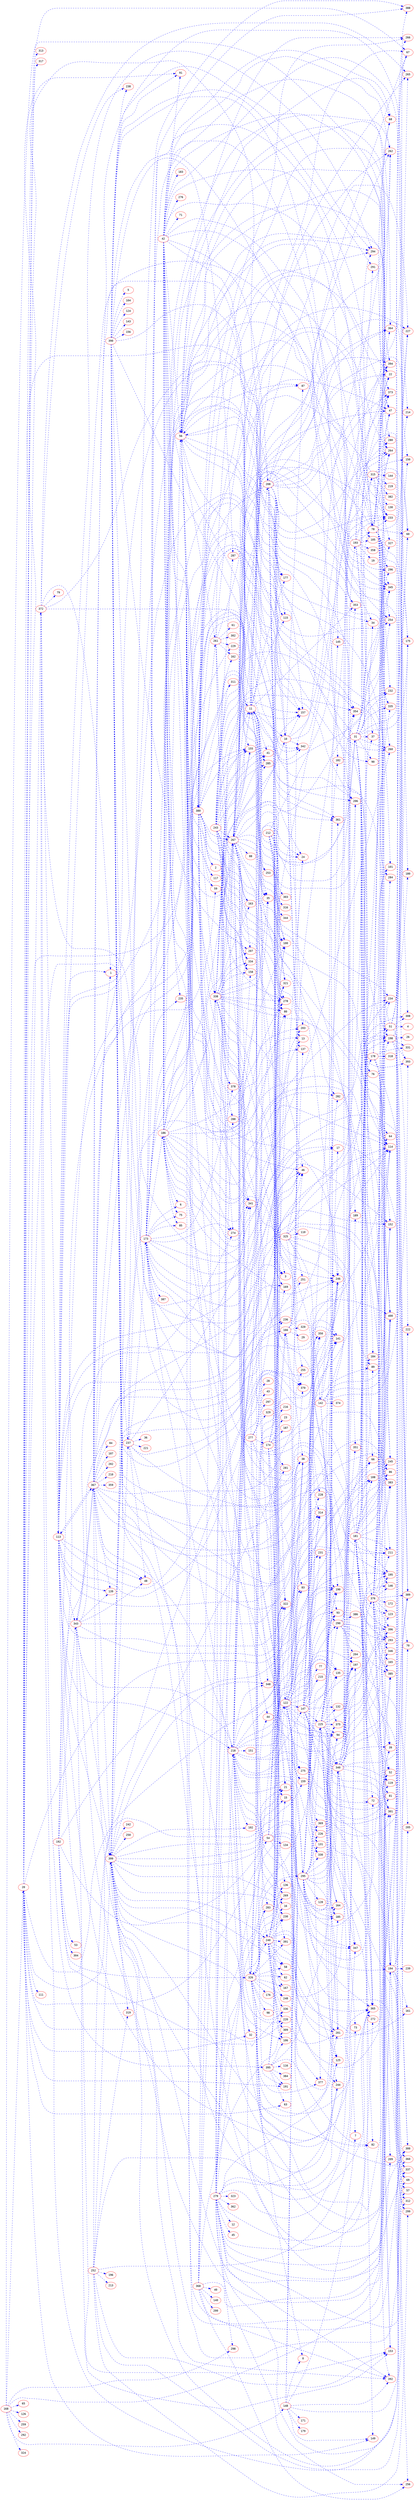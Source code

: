 digraph dumpedGraph {
		node[color=Red,fontname=Courier]
		edge[color=Blue,style=dashed]
		rankdir=LR; //Rank Direction Left to Right
		/*Total Nodes : 53 */
"10"->{"13" "68" "87" "137" "157" "203" "280" "342"}
"11"->{"10" "21" "35" "41" "56" "115" "157" "177" "189" "191" "208" "227" "233" "234" "253" "262" "285" "321" "353" "364" "380" "394" "400"}
"20"->{"21" "32" "54" "63" "67" "91" "111" "149" "157" "177" "191" "211" "220" "229" "260" "313" "317" "322" "372"}
"31"->{"37" "47" "56" "60" "66" "76" "78" "90" "114" "146" "149" "175" "211" "232" "254" "260" "264" "272" "296" "335" "345" "373" "393" "394" "400"}
"42"->{"44" "47" "56" "68" "71" "78" "91" "100" "114" "175" "183" "194" "208" "235" "245" "254" "260" "262" "267" "269" "276" "296" "300" "345" "394"}
"51"->{"4" "11" "60" "67" "69" "180" "222" "266" "308" "389"}
"54"->{"80" "122" "134" "190" "204" "222" "236" "244" "301" "400"}
"56"->{"2" "10" "13" "59" "68" "87" "90" "100" "105" "117" "137" "157" "203" "233" "261" "264" "266" "280" "294" "338" "342" "345" "364" "373" "380"}
"78"->{"22" "47" "56" "60" "68" "114" "175" "194" "209" "227" "232" "233" "254" "260" "262" "264" "267" "296" "335" "345" "364" "373" "393" "394" "400"}
"113"->{"1" "34" "46" "48" "139" "141" "152" "153" "206" "218" "244" "294" "322" "342" "343" "350" "367" "383" "389" "399"}
"122"->{"31" "66" "83" "93" "108" "131" "135" "147" "159" "185" "190" "197" "201" "226" "246" "275" "295" "314" "330" "340" "347" "365" "370" "375" "396"}
"142"->{"64" "244" "246" "282" "299" "308" "337" "374" "393" "400"}
"147"->{"52" "77" "93" "132" "135" "141" "164" "185" "190" "194" "197" "215" "225" "231" "233" "246" "290" "301" "337" "350" "365" "369" "377" "389"}
"148"->{"0" "7" "38" "46" "89" "149" "171" "179" "360" "392"}
"166"->{"22" "24" "29" "38" "67" "69" "137" "142" "320" "335"}
"168"->{"20" "65" "126" "148" "209" "259" "292" "298" "324" "373"}
"173"->{"3" "6" "17" "46" "75" "78" "85" "125" "169" "186" "197" "206" "234" "246" "267" "274" "284" "314" "338" "341" "345" "361" "378" "387" "388"}
"174"->{"15" "23" "161" "187" "216" "278" "281" "322" "350" "373"}
"178"->{"52" "64" "70" "101" "245" "264" "280" "318" "327" "331"}
"181"->{"11" "34" "39" "51" "72" "82" "89" "101" "108" "123" "152" "153" "178" "184" "195" "198" "211" "245" "293" "301" "376" "383" "385" "396" "400"}
"186"->{"3" "6" "11" "47" "56" "75" "78" "80" "85" "114" "155" "158" "211" "232" "233" "234" "246" "262" "267" "278" "282" "314" "334" "354" "394"}
"192"->{"53" "59" "94" "274" "304" "311" "314" "326" "336" "343"}
"193"->{"19" "37" "78" "105" "267" "291" "294" "315" "358" "365"}
"194"->{"57" "70" "150" "161" "205" "214" "239" "256" "299" "337"}
"198"->{"26" "175" "227" "265" "300" "312" "331" "360" "388" "393"}
"208"->{"10" "21" "22" "56" "67" "100" "115" "122" "150" "177" "197" "198" "227" "233" "262" "264" "321" "322" "335" "353" "364" "373" "380" "394" "400"}
"212"->{"3" "100" "136" "180" "206" "228" "303" "315" "316" "344"}
"218"->{"31" "32" "66" "83" "102" "108" "114" "122" "147" "151" "159" "230" "231" "240" "275" "283" "295" "321" "322" "326" "330" "341" "348" "365" "370"}
"225"->{"17" "52" "72" "93" "94" "125" "132" "135" "141" "145" "164" "182" "185" "190" "194" "197" "201" "233" "246" "290" "340" "347" "361" "365" "375"}
"237"->{"36" "39" "48" "173" "190" "203" "221" "235" "251" "388"}
"240"->{"15" "38" "58" "62" "82" "100" "106" "114" "136" "166" "167" "169" "201" "220" "230" "248" "269" "300" "309" "321" "322" "326" "336" "377" "391"}
"243"->{"11" "16" "24" "38" "41" "67" "80" "94" "114" "155" "158" "163" "233" "246" "262" "267" "278" "282" "285" "287" "311" "334" "337" "353" "354"}
"252"->{"73" "114" "153" "196" "197" "213" "299" "312" "319" "399"}
"261"->{"22" "38" "60" "61" "86" "162" "229" "288" "302" "308"}
"267"->{"11" "24" "35" "38" "41" "47" "80" "88" "94" "114" "155" "157" "158" "163" "207" "246" "253" "265" "278" "285" "334" "340" "353" "354" "370"}
"277"->{"28" "43" "83" "93" "174" "201" "297" "329" "345" "348"}
"279"->{"10" "12" "13" "21" "45" "57" "69" "119" "125" "185" "194" "197" "218" "225" "256" "267" "272" "283" "295" "298" "323" "347" "362" "365" "392"}
"290"->{"52" "114" "204" "205" "206" "293" "300" "353" "354" "386"}
"295"->{"72" "93" "125" "128" "131" "135" "164" "185" "190" "194" "197" "201" "225" "226" "228" "246" "314" "330" "340" "347" "365" "369" "375" "385" "396"}
"315"->{"60" "130" "144" "150" "152" "219" "267" "327" "382" "392"}
"325"->{"46" "86" "89" "110" "184" "190" "198" "251" "255" "351"}
"326"->{"0" "38" "39" "44" "58" "62" "82" "98" "100" "106" "114" "136" "166" "167" "176" "230" "240" "248" "269" "283" "300" "336" "365" "377" "391"}
"338"->{"3" "11" "24" "35" "46" "47" "80" "114" "155" "157" "158" "163" "169" "207" "246" "267" "274" "278" "284" "334" "341" "354" "361" "370" "378"}
"340"->{"7" "39" "73" "86" "119" "123" "146" "165" "181" "189" "193" "195" "197" "198" "245" "293" "301" "346" "347" "351" "365" "376" "385" "389" "396"}
"343"->{"48" "139" "152" "153" "218" "322" "367" "383" "389" "399"}
"367"->{"1" "34" "46" "48" "84" "107" "113" "115" "139" "141" "162" "202" "206" "210" "218" "244" "255" "294" "342" "343" "350" "359" "383" "389" "399"}
"368"->{"37" "40" "140" "200" "256" "288" "301" "309" "338" "392"}
"372"->{"1" "79" "113" "115" "155" "238" "265" "337" "341" "395"}
"376"->{"39" "51" "81" "86" "119" "123" "146" "152" "153" "165" "172" "195" "198" "211" "234" "245" "284" "293" "301" "346" "383" "385" "389" "396" "400"}
"380"->{"2" "22" "35" "46" "59" "87" "100" "117" "155" "157" "158" "169" "246" "261" "264" "266" "267" "274" "278" "294" "334" "338" "341" "361" "378"}
"390"->{"5" "17" "35" "38" "52" "91" "101" "104" "124" "141" "143" "145" "156" "182" "195" "207" "214" "236" "237" "238" "287" "290" "291" "365" "385"}
"395"->{"16" "24" "63" "94" "106" "116" "164" "191" "195" "384"}
"399"->{"15" "21" "35" "58" "69" "81" "102" "106" "114" "159" "166" "201" "220" "230" "237" "240" "242" "250" "254" "281" "300" "319" "348" "391" "392"}
}